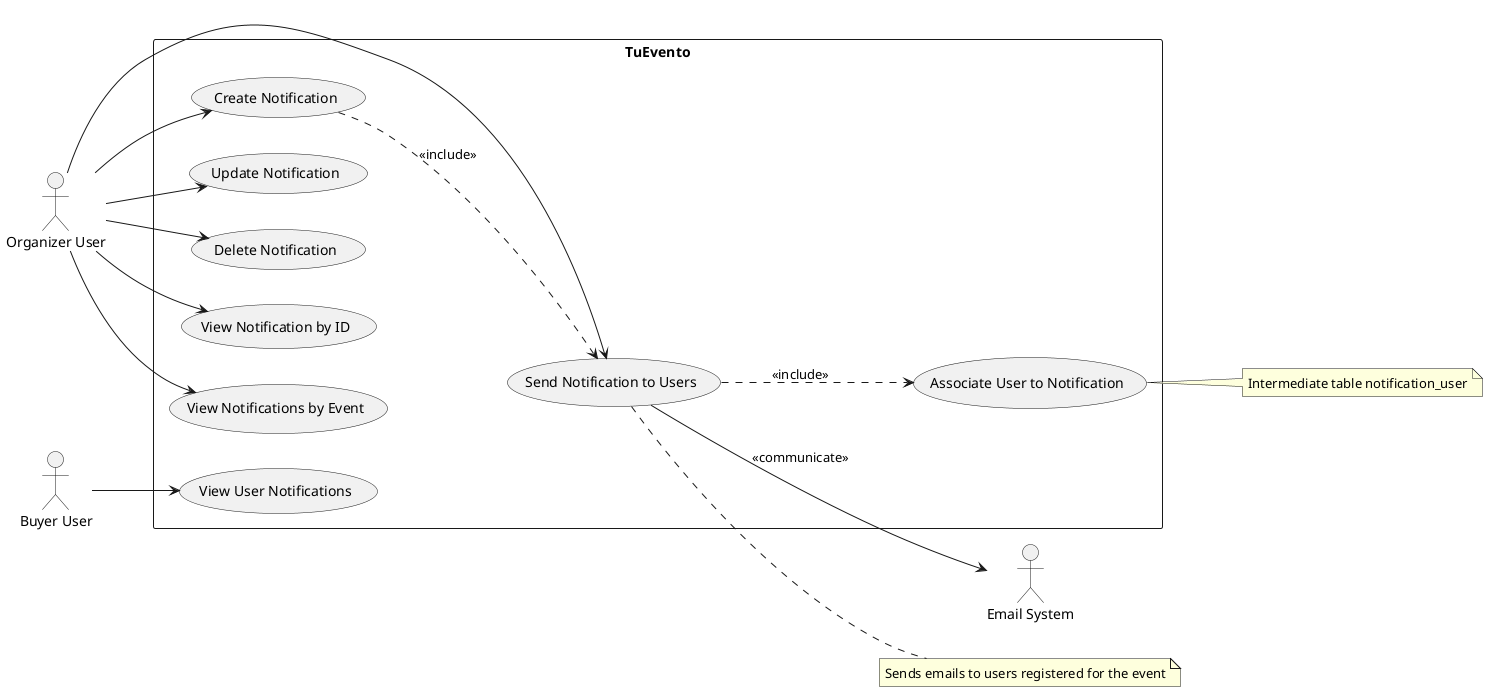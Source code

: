 @startuml Notifications Use Case Diagram

left to right direction

actor "Organizer User" as Organizer
actor "Buyer User" as Buyer
actor "Email System" as EmailSystem

rectangle "TuEvento" {
    usecase "Create Notification" as UC1
    usecase "Update Notification" as UC2
    usecase "Delete Notification" as UC3
    usecase "View Notification by ID" as UC4
    usecase "View Notifications by Event" as UC5
    usecase "Send Notification to Users" as UC6
    usecase "Associate User to Notification" as UC7
    usecase "View User Notifications" as UC8
}

Organizer --> UC1
Organizer --> UC2
Organizer --> UC3
Organizer --> UC4
Organizer --> UC5
Organizer --> UC6

Buyer --> UC8

UC1 ..> UC6 : <<include>>
UC6 ..> UC7 : <<include>>
UC6 --> EmailSystem : <<communicate>>

note right of UC6
    Sends emails to users registered for the event
end note

note right of UC7
    Intermediate table notification_user
end note

@enduml
